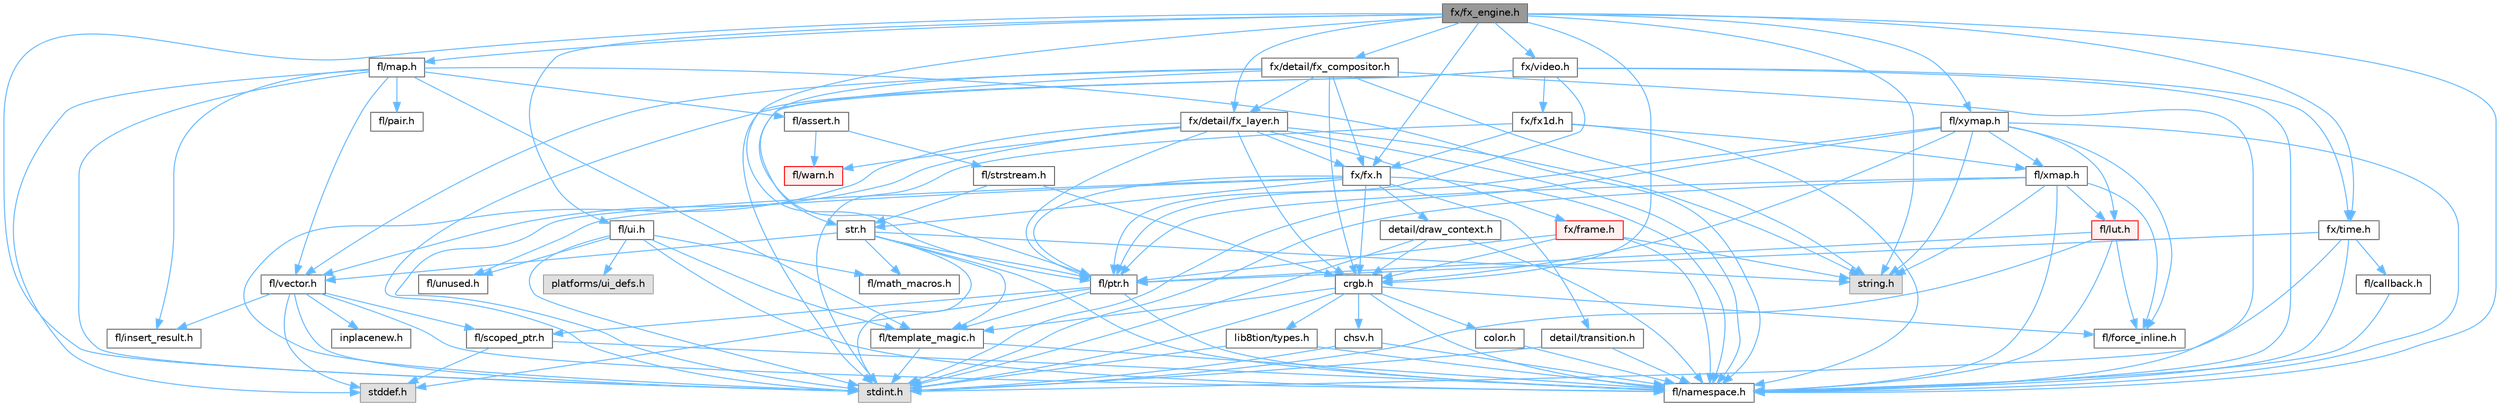 digraph "fx/fx_engine.h"
{
 // INTERACTIVE_SVG=YES
 // LATEX_PDF_SIZE
  bgcolor="transparent";
  edge [fontname=Helvetica,fontsize=10,labelfontname=Helvetica,labelfontsize=10];
  node [fontname=Helvetica,fontsize=10,shape=box,height=0.2,width=0.4];
  Node1 [id="Node000001",label="fx/fx_engine.h",height=0.2,width=0.4,color="gray40", fillcolor="grey60", style="filled", fontcolor="black",tooltip=" "];
  Node1 -> Node2 [id="edge1_Node000001_Node000002",color="steelblue1",style="solid",tooltip=" "];
  Node2 [id="Node000002",label="stdint.h",height=0.2,width=0.4,color="grey60", fillcolor="#E0E0E0", style="filled",tooltip=" "];
  Node1 -> Node3 [id="edge2_Node000001_Node000003",color="steelblue1",style="solid",tooltip=" "];
  Node3 [id="Node000003",label="string.h",height=0.2,width=0.4,color="grey60", fillcolor="#E0E0E0", style="filled",tooltip=" "];
  Node1 -> Node4 [id="edge3_Node000001_Node000004",color="steelblue1",style="solid",tooltip=" "];
  Node4 [id="Node000004",label="crgb.h",height=0.2,width=0.4,color="grey40", fillcolor="white", style="filled",URL="$db/dd1/crgb_8h.html",tooltip="Defines the red, green, and blue (RGB) pixel struct."];
  Node4 -> Node2 [id="edge4_Node000004_Node000002",color="steelblue1",style="solid",tooltip=" "];
  Node4 -> Node5 [id="edge5_Node000004_Node000005",color="steelblue1",style="solid",tooltip=" "];
  Node5 [id="Node000005",label="chsv.h",height=0.2,width=0.4,color="grey40", fillcolor="white", style="filled",URL="$d8/dd0/chsv_8h.html",tooltip="Defines the hue, saturation, and value (HSV) pixel struct."];
  Node5 -> Node2 [id="edge6_Node000005_Node000002",color="steelblue1",style="solid",tooltip=" "];
  Node5 -> Node6 [id="edge7_Node000005_Node000006",color="steelblue1",style="solid",tooltip=" "];
  Node6 [id="Node000006",label="fl/namespace.h",height=0.2,width=0.4,color="grey40", fillcolor="white", style="filled",URL="$df/d2a/namespace_8h.html",tooltip="Implements the FastLED namespace macros."];
  Node4 -> Node6 [id="edge8_Node000004_Node000006",color="steelblue1",style="solid",tooltip=" "];
  Node4 -> Node7 [id="edge9_Node000004_Node000007",color="steelblue1",style="solid",tooltip=" "];
  Node7 [id="Node000007",label="color.h",height=0.2,width=0.4,color="grey40", fillcolor="white", style="filled",URL="$d2/d6b/src_2color_8h.html",tooltip="Contains definitions for color correction and temperature."];
  Node7 -> Node6 [id="edge10_Node000007_Node000006",color="steelblue1",style="solid",tooltip=" "];
  Node4 -> Node8 [id="edge11_Node000004_Node000008",color="steelblue1",style="solid",tooltip=" "];
  Node8 [id="Node000008",label="lib8tion/types.h",height=0.2,width=0.4,color="grey40", fillcolor="white", style="filled",URL="$d9/ddf/lib8tion_2types_8h.html",tooltip="Defines fractional types used for lib8tion functions."];
  Node8 -> Node2 [id="edge12_Node000008_Node000002",color="steelblue1",style="solid",tooltip=" "];
  Node8 -> Node6 [id="edge13_Node000008_Node000006",color="steelblue1",style="solid",tooltip=" "];
  Node4 -> Node9 [id="edge14_Node000004_Node000009",color="steelblue1",style="solid",tooltip=" "];
  Node9 [id="Node000009",label="fl/force_inline.h",height=0.2,width=0.4,color="grey40", fillcolor="white", style="filled",URL="$d8/d2d/fl_2force__inline_8h.html",tooltip=" "];
  Node4 -> Node10 [id="edge15_Node000004_Node000010",color="steelblue1",style="solid",tooltip=" "];
  Node10 [id="Node000010",label="fl/template_magic.h",height=0.2,width=0.4,color="grey40", fillcolor="white", style="filled",URL="$d8/d0c/template__magic_8h.html",tooltip=" "];
  Node10 -> Node2 [id="edge16_Node000010_Node000002",color="steelblue1",style="solid",tooltip=" "];
  Node10 -> Node6 [id="edge17_Node000010_Node000006",color="steelblue1",style="solid",tooltip=" "];
  Node1 -> Node11 [id="edge18_Node000001_Node000011",color="steelblue1",style="solid",tooltip=" "];
  Node11 [id="Node000011",label="fl/map.h",height=0.2,width=0.4,color="grey40", fillcolor="white", style="filled",URL="$dc/db7/map_8h.html",tooltip=" "];
  Node11 -> Node2 [id="edge19_Node000011_Node000002",color="steelblue1",style="solid",tooltip=" "];
  Node11 -> Node12 [id="edge20_Node000011_Node000012",color="steelblue1",style="solid",tooltip=" "];
  Node12 [id="Node000012",label="stddef.h",height=0.2,width=0.4,color="grey60", fillcolor="#E0E0E0", style="filled",tooltip=" "];
  Node11 -> Node6 [id="edge21_Node000011_Node000006",color="steelblue1",style="solid",tooltip=" "];
  Node11 -> Node13 [id="edge22_Node000011_Node000013",color="steelblue1",style="solid",tooltip=" "];
  Node13 [id="Node000013",label="fl/vector.h",height=0.2,width=0.4,color="grey40", fillcolor="white", style="filled",URL="$d6/d68/vector_8h.html",tooltip=" "];
  Node13 -> Node2 [id="edge23_Node000013_Node000002",color="steelblue1",style="solid",tooltip=" "];
  Node13 -> Node12 [id="edge24_Node000013_Node000012",color="steelblue1",style="solid",tooltip=" "];
  Node13 -> Node14 [id="edge25_Node000013_Node000014",color="steelblue1",style="solid",tooltip=" "];
  Node14 [id="Node000014",label="inplacenew.h",height=0.2,width=0.4,color="grey40", fillcolor="white", style="filled",URL="$db/d36/inplacenew_8h.html",tooltip=" "];
  Node13 -> Node6 [id="edge26_Node000013_Node000006",color="steelblue1",style="solid",tooltip=" "];
  Node13 -> Node15 [id="edge27_Node000013_Node000015",color="steelblue1",style="solid",tooltip=" "];
  Node15 [id="Node000015",label="fl/scoped_ptr.h",height=0.2,width=0.4,color="grey40", fillcolor="white", style="filled",URL="$df/d28/fl_2scoped__ptr_8h.html",tooltip=" "];
  Node15 -> Node12 [id="edge28_Node000015_Node000012",color="steelblue1",style="solid",tooltip=" "];
  Node15 -> Node6 [id="edge29_Node000015_Node000006",color="steelblue1",style="solid",tooltip=" "];
  Node13 -> Node16 [id="edge30_Node000013_Node000016",color="steelblue1",style="solid",tooltip=" "];
  Node16 [id="Node000016",label="fl/insert_result.h",height=0.2,width=0.4,color="grey40", fillcolor="white", style="filled",URL="$d1/d22/insert__result_8h.html",tooltip=" "];
  Node11 -> Node10 [id="edge31_Node000011_Node000010",color="steelblue1",style="solid",tooltip=" "];
  Node11 -> Node16 [id="edge32_Node000011_Node000016",color="steelblue1",style="solid",tooltip=" "];
  Node11 -> Node17 [id="edge33_Node000011_Node000017",color="steelblue1",style="solid",tooltip=" "];
  Node17 [id="Node000017",label="fl/pair.h",height=0.2,width=0.4,color="grey40", fillcolor="white", style="filled",URL="$d3/d41/pair_8h.html",tooltip=" "];
  Node11 -> Node18 [id="edge34_Node000011_Node000018",color="steelblue1",style="solid",tooltip=" "];
  Node18 [id="Node000018",label="fl/assert.h",height=0.2,width=0.4,color="grey40", fillcolor="white", style="filled",URL="$dc/da7/assert_8h.html",tooltip=" "];
  Node18 -> Node19 [id="edge35_Node000018_Node000019",color="steelblue1",style="solid",tooltip=" "];
  Node19 [id="Node000019",label="fl/warn.h",height=0.2,width=0.4,color="red", fillcolor="#FFF0F0", style="filled",URL="$de/d77/warn_8h.html",tooltip=" "];
  Node18 -> Node21 [id="edge36_Node000018_Node000021",color="steelblue1",style="solid",tooltip=" "];
  Node21 [id="Node000021",label="fl/strstream.h",height=0.2,width=0.4,color="grey40", fillcolor="white", style="filled",URL="$d8/d00/strstream_8h.html",tooltip=" "];
  Node21 -> Node4 [id="edge37_Node000021_Node000004",color="steelblue1",style="solid",tooltip=" "];
  Node21 -> Node22 [id="edge38_Node000021_Node000022",color="steelblue1",style="solid",tooltip=" "];
  Node22 [id="Node000022",label="str.h",height=0.2,width=0.4,color="grey40", fillcolor="white", style="filled",URL="$dc/d0e/fl_2str_8h.html",tooltip=" "];
  Node22 -> Node3 [id="edge39_Node000022_Node000003",color="steelblue1",style="solid",tooltip=" "];
  Node22 -> Node2 [id="edge40_Node000022_Node000002",color="steelblue1",style="solid",tooltip=" "];
  Node22 -> Node23 [id="edge41_Node000022_Node000023",color="steelblue1",style="solid",tooltip=" "];
  Node23 [id="Node000023",label="fl/ptr.h",height=0.2,width=0.4,color="grey40", fillcolor="white", style="filled",URL="$d7/df1/fl_2ptr_8h.html",tooltip=" "];
  Node23 -> Node12 [id="edge42_Node000023_Node000012",color="steelblue1",style="solid",tooltip=" "];
  Node23 -> Node6 [id="edge43_Node000023_Node000006",color="steelblue1",style="solid",tooltip=" "];
  Node23 -> Node15 [id="edge44_Node000023_Node000015",color="steelblue1",style="solid",tooltip=" "];
  Node23 -> Node10 [id="edge45_Node000023_Node000010",color="steelblue1",style="solid",tooltip=" "];
  Node22 -> Node10 [id="edge46_Node000022_Node000010",color="steelblue1",style="solid",tooltip=" "];
  Node22 -> Node13 [id="edge47_Node000022_Node000013",color="steelblue1",style="solid",tooltip=" "];
  Node22 -> Node6 [id="edge48_Node000022_Node000006",color="steelblue1",style="solid",tooltip=" "];
  Node22 -> Node24 [id="edge49_Node000022_Node000024",color="steelblue1",style="solid",tooltip=" "];
  Node24 [id="Node000024",label="fl/math_macros.h",height=0.2,width=0.4,color="grey40", fillcolor="white", style="filled",URL="$d0/d19/fl_2math__macros_8h.html",tooltip=" "];
  Node1 -> Node25 [id="edge50_Node000001_Node000025",color="steelblue1",style="solid",tooltip=" "];
  Node25 [id="Node000025",label="fx/fx.h",height=0.2,width=0.4,color="grey40", fillcolor="white", style="filled",URL="$d2/d0c/fx_8h.html",tooltip=" "];
  Node25 -> Node2 [id="edge51_Node000025_Node000002",color="steelblue1",style="solid",tooltip=" "];
  Node25 -> Node4 [id="edge52_Node000025_Node000004",color="steelblue1",style="solid",tooltip=" "];
  Node25 -> Node6 [id="edge53_Node000025_Node000006",color="steelblue1",style="solid",tooltip=" "];
  Node25 -> Node23 [id="edge54_Node000025_Node000023",color="steelblue1",style="solid",tooltip=" "];
  Node25 -> Node26 [id="edge55_Node000025_Node000026",color="steelblue1",style="solid",tooltip=" "];
  Node26 [id="Node000026",label="detail/draw_context.h",height=0.2,width=0.4,color="grey40", fillcolor="white", style="filled",URL="$db/ded/draw__context_8h.html",tooltip=" "];
  Node26 -> Node2 [id="edge56_Node000026_Node000002",color="steelblue1",style="solid",tooltip=" "];
  Node26 -> Node6 [id="edge57_Node000026_Node000006",color="steelblue1",style="solid",tooltip=" "];
  Node26 -> Node4 [id="edge58_Node000026_Node000004",color="steelblue1",style="solid",tooltip=" "];
  Node25 -> Node27 [id="edge59_Node000025_Node000027",color="steelblue1",style="solid",tooltip=" "];
  Node27 [id="Node000027",label="detail/transition.h",height=0.2,width=0.4,color="grey40", fillcolor="white", style="filled",URL="$d7/df7/transition_8h.html",tooltip=" "];
  Node27 -> Node2 [id="edge60_Node000027_Node000002",color="steelblue1",style="solid",tooltip=" "];
  Node27 -> Node6 [id="edge61_Node000027_Node000006",color="steelblue1",style="solid",tooltip=" "];
  Node25 -> Node22 [id="edge62_Node000025_Node000022",color="steelblue1",style="solid",tooltip=" "];
  Node25 -> Node28 [id="edge63_Node000025_Node000028",color="steelblue1",style="solid",tooltip=" "];
  Node28 [id="Node000028",label="fl/unused.h",height=0.2,width=0.4,color="grey40", fillcolor="white", style="filled",URL="$d8/d4b/unused_8h.html",tooltip=" "];
  Node1 -> Node29 [id="edge64_Node000001_Node000029",color="steelblue1",style="solid",tooltip=" "];
  Node29 [id="Node000029",label="fx/detail/fx_compositor.h",height=0.2,width=0.4,color="grey40", fillcolor="white", style="filled",URL="$d5/d6b/fx__compositor_8h.html",tooltip=" "];
  Node29 -> Node2 [id="edge65_Node000029_Node000002",color="steelblue1",style="solid",tooltip=" "];
  Node29 -> Node3 [id="edge66_Node000029_Node000003",color="steelblue1",style="solid",tooltip=" "];
  Node29 -> Node4 [id="edge67_Node000029_Node000004",color="steelblue1",style="solid",tooltip=" "];
  Node29 -> Node13 [id="edge68_Node000029_Node000013",color="steelblue1",style="solid",tooltip=" "];
  Node29 -> Node25 [id="edge69_Node000029_Node000025",color="steelblue1",style="solid",tooltip=" "];
  Node29 -> Node30 [id="edge70_Node000029_Node000030",color="steelblue1",style="solid",tooltip=" "];
  Node30 [id="Node000030",label="fx/detail/fx_layer.h",height=0.2,width=0.4,color="grey40", fillcolor="white", style="filled",URL="$d7/d2f/fx__layer_8h.html",tooltip=" "];
  Node30 -> Node2 [id="edge71_Node000030_Node000002",color="steelblue1",style="solid",tooltip=" "];
  Node30 -> Node3 [id="edge72_Node000030_Node000003",color="steelblue1",style="solid",tooltip=" "];
  Node30 -> Node4 [id="edge73_Node000030_Node000004",color="steelblue1",style="solid",tooltip=" "];
  Node30 -> Node13 [id="edge74_Node000030_Node000013",color="steelblue1",style="solid",tooltip=" "];
  Node30 -> Node25 [id="edge75_Node000030_Node000025",color="steelblue1",style="solid",tooltip=" "];
  Node30 -> Node6 [id="edge76_Node000030_Node000006",color="steelblue1",style="solid",tooltip=" "];
  Node30 -> Node23 [id="edge77_Node000030_Node000023",color="steelblue1",style="solid",tooltip=" "];
  Node30 -> Node31 [id="edge78_Node000030_Node000031",color="steelblue1",style="solid",tooltip=" "];
  Node31 [id="Node000031",label="fx/frame.h",height=0.2,width=0.4,color="red", fillcolor="#FFF0F0", style="filled",URL="$df/d7d/frame_8h.html",tooltip=" "];
  Node31 -> Node3 [id="edge79_Node000031_Node000003",color="steelblue1",style="solid",tooltip=" "];
  Node31 -> Node6 [id="edge80_Node000031_Node000006",color="steelblue1",style="solid",tooltip=" "];
  Node31 -> Node4 [id="edge81_Node000031_Node000004",color="steelblue1",style="solid",tooltip=" "];
  Node31 -> Node23 [id="edge82_Node000031_Node000023",color="steelblue1",style="solid",tooltip=" "];
  Node30 -> Node19 [id="edge83_Node000030_Node000019",color="steelblue1",style="solid",tooltip=" "];
  Node29 -> Node6 [id="edge84_Node000029_Node000006",color="steelblue1",style="solid",tooltip=" "];
  Node29 -> Node23 [id="edge85_Node000029_Node000023",color="steelblue1",style="solid",tooltip=" "];
  Node1 -> Node30 [id="edge86_Node000001_Node000030",color="steelblue1",style="solid",tooltip=" "];
  Node1 -> Node6 [id="edge87_Node000001_Node000006",color="steelblue1",style="solid",tooltip=" "];
  Node1 -> Node23 [id="edge88_Node000001_Node000023",color="steelblue1",style="solid",tooltip=" "];
  Node1 -> Node33 [id="edge89_Node000001_Node000033",color="steelblue1",style="solid",tooltip=" "];
  Node33 [id="Node000033",label="fl/ui.h",height=0.2,width=0.4,color="grey40", fillcolor="white", style="filled",URL="$d9/d3b/ui_8h.html",tooltip=" "];
  Node33 -> Node2 [id="edge90_Node000033_Node000002",color="steelblue1",style="solid",tooltip=" "];
  Node33 -> Node34 [id="edge91_Node000033_Node000034",color="steelblue1",style="solid",tooltip=" "];
  Node34 [id="Node000034",label="platforms/ui_defs.h",height=0.2,width=0.4,color="grey60", fillcolor="#E0E0E0", style="filled",tooltip=" "];
  Node33 -> Node6 [id="edge92_Node000033_Node000006",color="steelblue1",style="solid",tooltip=" "];
  Node33 -> Node24 [id="edge93_Node000033_Node000024",color="steelblue1",style="solid",tooltip=" "];
  Node33 -> Node10 [id="edge94_Node000033_Node000010",color="steelblue1",style="solid",tooltip=" "];
  Node33 -> Node28 [id="edge95_Node000033_Node000028",color="steelblue1",style="solid",tooltip=" "];
  Node1 -> Node35 [id="edge96_Node000001_Node000035",color="steelblue1",style="solid",tooltip=" "];
  Node35 [id="Node000035",label="fx/time.h",height=0.2,width=0.4,color="grey40", fillcolor="white", style="filled",URL="$de/df7/time_8h.html",tooltip=" "];
  Node35 -> Node2 [id="edge97_Node000035_Node000002",color="steelblue1",style="solid",tooltip=" "];
  Node35 -> Node23 [id="edge98_Node000035_Node000023",color="steelblue1",style="solid",tooltip=" "];
  Node35 -> Node36 [id="edge99_Node000035_Node000036",color="steelblue1",style="solid",tooltip=" "];
  Node36 [id="Node000036",label="fl/callback.h",height=0.2,width=0.4,color="grey40", fillcolor="white", style="filled",URL="$da/d05/callback_8h.html",tooltip=" "];
  Node36 -> Node6 [id="edge100_Node000036_Node000006",color="steelblue1",style="solid",tooltip=" "];
  Node35 -> Node6 [id="edge101_Node000035_Node000006",color="steelblue1",style="solid",tooltip=" "];
  Node1 -> Node37 [id="edge102_Node000001_Node000037",color="steelblue1",style="solid",tooltip=" "];
  Node37 [id="Node000037",label="fx/video.h",height=0.2,width=0.4,color="grey40", fillcolor="white", style="filled",URL="$dd/d78/video_8h.html",tooltip=" "];
  Node37 -> Node2 [id="edge103_Node000037_Node000002",color="steelblue1",style="solid",tooltip=" "];
  Node37 -> Node6 [id="edge104_Node000037_Node000006",color="steelblue1",style="solid",tooltip=" "];
  Node37 -> Node23 [id="edge105_Node000037_Node000023",color="steelblue1",style="solid",tooltip=" "];
  Node37 -> Node38 [id="edge106_Node000037_Node000038",color="steelblue1",style="solid",tooltip=" "];
  Node38 [id="Node000038",label="fx/fx1d.h",height=0.2,width=0.4,color="grey40", fillcolor="white", style="filled",URL="$da/d81/fx1d_8h.html",tooltip=" "];
  Node38 -> Node2 [id="edge107_Node000038_Node000002",color="steelblue1",style="solid",tooltip=" "];
  Node38 -> Node6 [id="edge108_Node000038_Node000006",color="steelblue1",style="solid",tooltip=" "];
  Node38 -> Node39 [id="edge109_Node000038_Node000039",color="steelblue1",style="solid",tooltip=" "];
  Node39 [id="Node000039",label="fl/xmap.h",height=0.2,width=0.4,color="grey40", fillcolor="white", style="filled",URL="$d5/d22/fl_2xmap_8h.html",tooltip=" "];
  Node39 -> Node2 [id="edge110_Node000039_Node000002",color="steelblue1",style="solid",tooltip=" "];
  Node39 -> Node3 [id="edge111_Node000039_Node000003",color="steelblue1",style="solid",tooltip=" "];
  Node39 -> Node9 [id="edge112_Node000039_Node000009",color="steelblue1",style="solid",tooltip=" "];
  Node39 -> Node40 [id="edge113_Node000039_Node000040",color="steelblue1",style="solid",tooltip=" "];
  Node40 [id="Node000040",label="fl/lut.h",height=0.2,width=0.4,color="red", fillcolor="#FFF0F0", style="filled",URL="$d3/db6/fl_2lut_8h.html",tooltip=" "];
  Node40 -> Node2 [id="edge114_Node000040_Node000002",color="steelblue1",style="solid",tooltip=" "];
  Node40 -> Node23 [id="edge115_Node000040_Node000023",color="steelblue1",style="solid",tooltip=" "];
  Node40 -> Node9 [id="edge116_Node000040_Node000009",color="steelblue1",style="solid",tooltip=" "];
  Node40 -> Node6 [id="edge117_Node000040_Node000006",color="steelblue1",style="solid",tooltip=" "];
  Node39 -> Node23 [id="edge118_Node000039_Node000023",color="steelblue1",style="solid",tooltip=" "];
  Node39 -> Node6 [id="edge119_Node000039_Node000006",color="steelblue1",style="solid",tooltip=" "];
  Node38 -> Node25 [id="edge120_Node000038_Node000025",color="steelblue1",style="solid",tooltip=" "];
  Node37 -> Node35 [id="edge121_Node000037_Node000035",color="steelblue1",style="solid",tooltip=" "];
  Node37 -> Node22 [id="edge122_Node000037_Node000022",color="steelblue1",style="solid",tooltip=" "];
  Node1 -> Node41 [id="edge123_Node000001_Node000041",color="steelblue1",style="solid",tooltip=" "];
  Node41 [id="Node000041",label="fl/xymap.h",height=0.2,width=0.4,color="grey40", fillcolor="white", style="filled",URL="$d6/dc9/fl_2xymap_8h.html",tooltip=" "];
  Node41 -> Node2 [id="edge124_Node000041_Node000002",color="steelblue1",style="solid",tooltip=" "];
  Node41 -> Node3 [id="edge125_Node000041_Node000003",color="steelblue1",style="solid",tooltip=" "];
  Node41 -> Node4 [id="edge126_Node000041_Node000004",color="steelblue1",style="solid",tooltip=" "];
  Node41 -> Node9 [id="edge127_Node000041_Node000009",color="steelblue1",style="solid",tooltip=" "];
  Node41 -> Node40 [id="edge128_Node000041_Node000040",color="steelblue1",style="solid",tooltip=" "];
  Node41 -> Node23 [id="edge129_Node000041_Node000023",color="steelblue1",style="solid",tooltip=" "];
  Node41 -> Node39 [id="edge130_Node000041_Node000039",color="steelblue1",style="solid",tooltip=" "];
  Node41 -> Node6 [id="edge131_Node000041_Node000006",color="steelblue1",style="solid",tooltip=" "];
}
